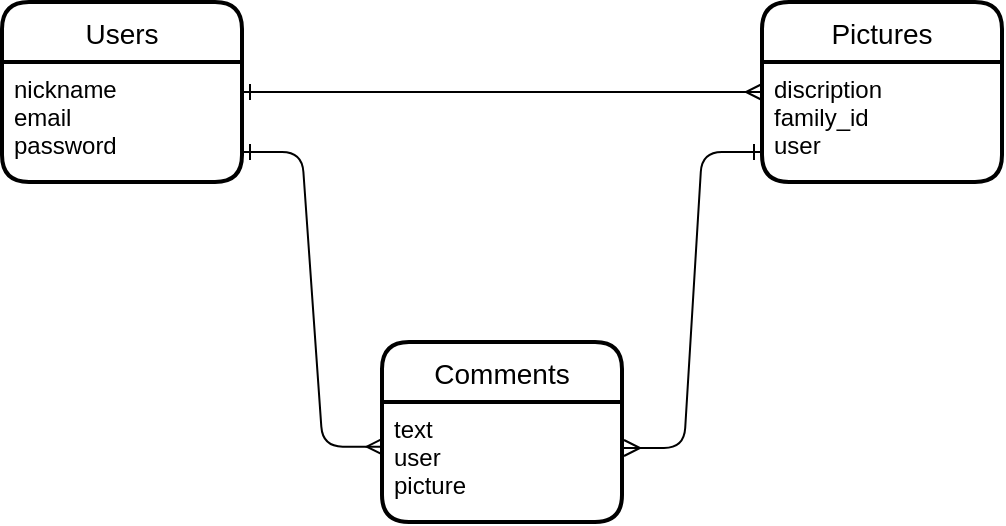 <mxfile>
    <diagram id="BV8UcAiUp_gBPZIxFGvv" name="ページ1">
        <mxGraphModel dx="587" dy="610" grid="1" gridSize="10" guides="1" tooltips="1" connect="1" arrows="1" fold="1" page="1" pageScale="1" pageWidth="827" pageHeight="1169" math="0" shadow="0">
            <root>
                <mxCell id="0"/>
                <mxCell id="1" parent="0"/>
                <mxCell id="2" value="Users" style="swimlane;childLayout=stackLayout;horizontal=1;startSize=30;horizontalStack=0;rounded=1;fontSize=14;fontStyle=0;strokeWidth=2;resizeParent=0;resizeLast=1;shadow=0;dashed=0;align=center;" parent="1" vertex="1">
                    <mxGeometry x="10" y="120" width="120" height="90" as="geometry"/>
                </mxCell>
                <mxCell id="3" value="nickname&#10;email&#10;password" style="align=left;strokeColor=none;fillColor=none;spacingLeft=4;fontSize=12;verticalAlign=top;resizable=0;rotatable=0;part=1;labelBackgroundColor=none;" parent="2" vertex="1">
                    <mxGeometry y="30" width="120" height="60" as="geometry"/>
                </mxCell>
                <mxCell id="4" value="Pictures" style="swimlane;childLayout=stackLayout;horizontal=1;startSize=30;horizontalStack=0;rounded=1;fontSize=14;fontStyle=0;strokeWidth=2;resizeParent=0;resizeLast=1;shadow=0;dashed=0;align=center;" parent="1" vertex="1">
                    <mxGeometry x="390" y="120" width="120" height="90" as="geometry"/>
                </mxCell>
                <mxCell id="5" value="discription&#10;family_id&#10;user" style="align=left;strokeColor=none;fillColor=none;spacingLeft=4;fontSize=12;verticalAlign=top;resizable=0;rotatable=0;part=1;" parent="4" vertex="1">
                    <mxGeometry y="30" width="120" height="60" as="geometry"/>
                </mxCell>
                <mxCell id="6" value="Comments" style="swimlane;childLayout=stackLayout;horizontal=1;startSize=30;horizontalStack=0;rounded=1;fontSize=14;fontStyle=0;strokeWidth=2;resizeParent=0;resizeLast=1;shadow=0;dashed=0;align=center;" parent="1" vertex="1">
                    <mxGeometry x="200" y="290" width="120" height="90" as="geometry"/>
                </mxCell>
                <mxCell id="7" value="text&#10;user&#10;picture" style="align=left;strokeColor=none;fillColor=none;spacingLeft=4;fontSize=12;verticalAlign=top;resizable=0;rotatable=0;part=1;" parent="6" vertex="1">
                    <mxGeometry y="30" width="120" height="60" as="geometry"/>
                </mxCell>
                <mxCell id="8" value="" style="edgeStyle=entityRelationEdgeStyle;fontSize=12;html=1;endArrow=ERmany;startArrow=ERone;exitX=1;exitY=0.25;exitDx=0;exitDy=0;startFill=0;endFill=0;entryX=0;entryY=0.5;entryDx=0;entryDy=0;" parent="1" source="3" target="4" edge="1">
                    <mxGeometry width="100" height="100" relative="1" as="geometry">
                        <mxPoint x="200" y="280" as="sourcePoint"/>
                        <mxPoint x="318" y="165" as="targetPoint"/>
                    </mxGeometry>
                </mxCell>
                <mxCell id="9" value="" style="edgeStyle=entityRelationEdgeStyle;fontSize=12;html=1;endArrow=ERone;endFill=0;entryX=0;entryY=0.75;entryDx=0;entryDy=0;startArrow=ERmany;startFill=0;" parent="1" target="5" edge="1">
                    <mxGeometry width="100" height="100" relative="1" as="geometry">
                        <mxPoint x="321" y="343" as="sourcePoint"/>
                        <mxPoint x="350" y="260" as="targetPoint"/>
                    </mxGeometry>
                </mxCell>
                <mxCell id="10" value="" style="edgeStyle=entityRelationEdgeStyle;fontSize=12;html=1;endArrow=ERone;endFill=0;entryX=1;entryY=0.75;entryDx=0;entryDy=0;exitX=0.003;exitY=0.372;exitDx=0;exitDy=0;exitPerimeter=0;startArrow=ERmany;startFill=0;" parent="1" source="7" target="3" edge="1">
                    <mxGeometry width="100" height="100" relative="1" as="geometry">
                        <mxPoint x="230" y="360" as="sourcePoint"/>
                        <mxPoint x="330" y="260" as="targetPoint"/>
                    </mxGeometry>
                </mxCell>
            </root>
        </mxGraphModel>
    </diagram>
</mxfile>